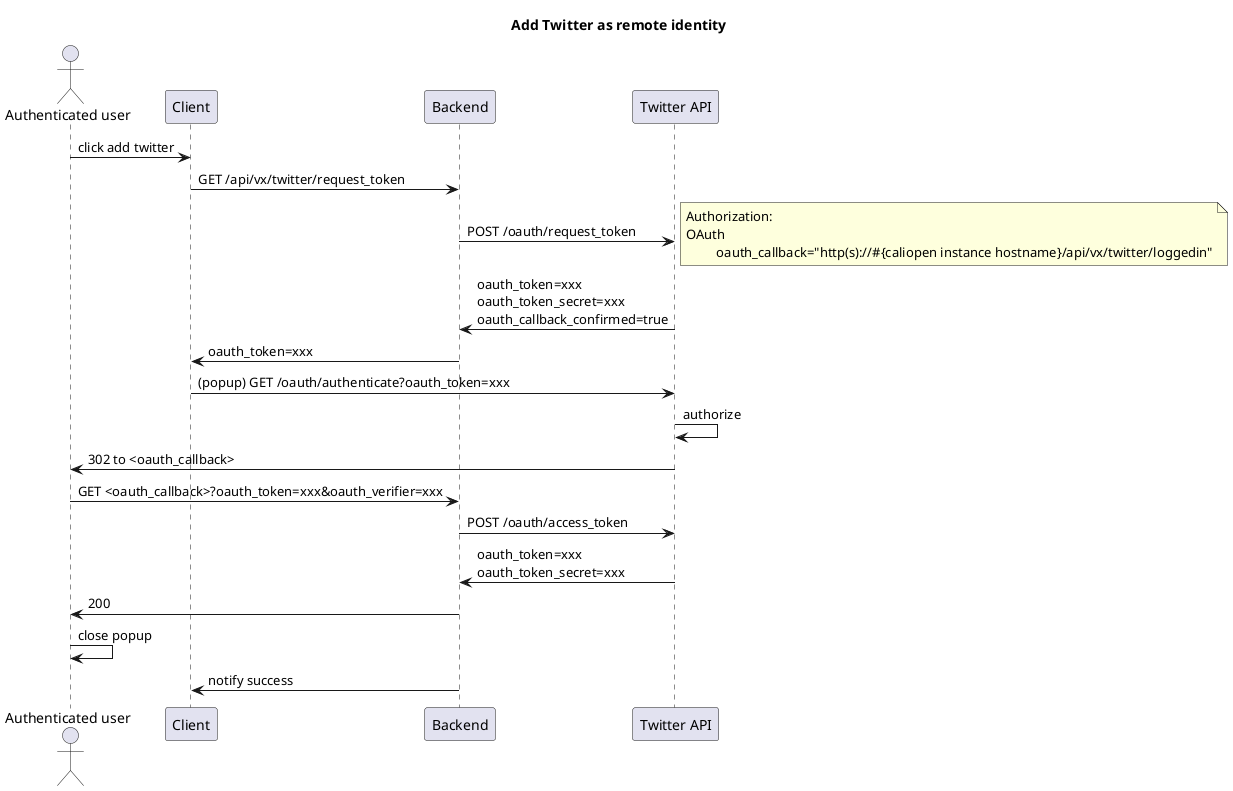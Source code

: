 @startuml
title Add Twitter as remote identity
actor "Authenticated user" as user
participant "Client" as client
participant "Backend" as backend
participant "Twitter API" as twitter

user -> client: click add twitter
client -> backend: GET /api/vx/twitter/request_token
backend -> twitter: POST /oauth/request_token
note right: Authorization:\nOAuth\n\t oauth_callback="http(s)://#{caliopen instance hostname}/api/vx/twitter/loggedin"

twitter -> backend: oauth_token=xxx\noauth_token_secret=xxx\noauth_callback_confirmed=true

backend -> client: oauth_token=xxx

client -> twitter: (popup) GET /oauth/authenticate?oauth_token=xxx

twitter -> twitter: authorize

twitter -> user: 302 to <oauth_callback>
user -> backend: GET <oauth_callback>?oauth_token=xxx&oauth_verifier=xxx
backend -> twitter: POST /oauth/access_token
twitter -> backend: oauth_token=xxx\noauth_token_secret=xxx
backend -> user: 200
user -> user: close popup

backend -> client: notify success
@enduml
